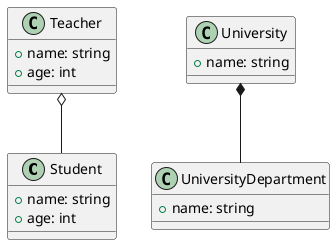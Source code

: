 @startuml

class Student{
    + name: string
    + age: int
}


class Teacher{
    + name: string
    + age: int
}

class University{
    + name: string
}

class UniversityDepartment{
    + name: string
}

Teacher o-- Student

University *-- UniversityDepartment

@enduml
